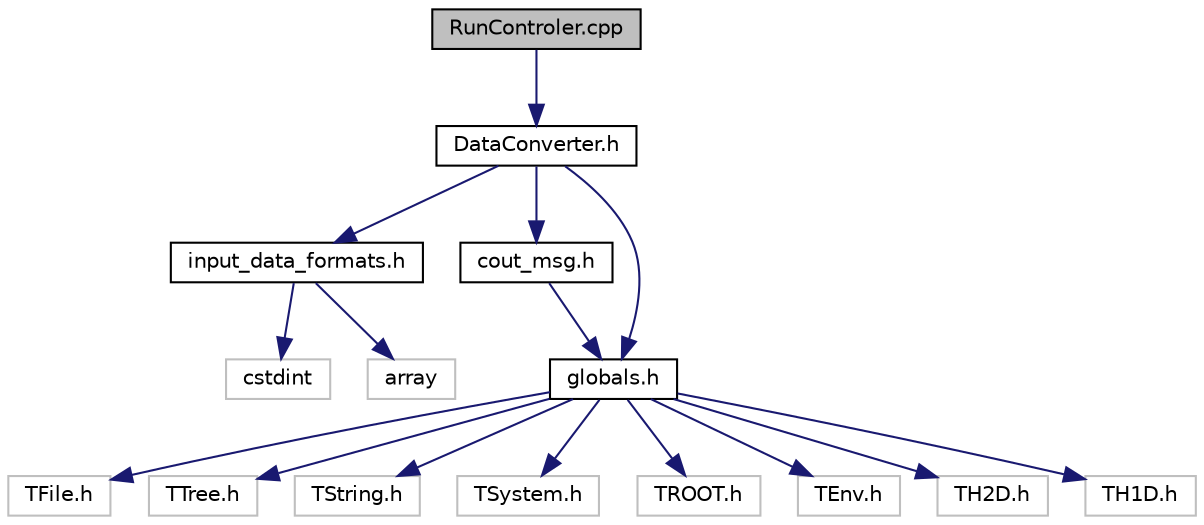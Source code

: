 digraph "RunControler.cpp"
{
 // LATEX_PDF_SIZE
  edge [fontname="Helvetica",fontsize="10",labelfontname="Helvetica",labelfontsize="10"];
  node [fontname="Helvetica",fontsize="10",shape=record];
  Node1 [label="RunControler.cpp",height=0.2,width=0.4,color="black", fillcolor="grey75", style="filled", fontcolor="black",tooltip="main()"];
  Node1 -> Node2 [color="midnightblue",fontsize="10",style="solid"];
  Node2 [label="DataConverter.h",height=0.2,width=0.4,color="black", fillcolor="white", style="filled",URL="$DataConverter_8h.html",tooltip="Header file for DataConverter class."];
  Node2 -> Node3 [color="midnightblue",fontsize="10",style="solid"];
  Node3 [label="input_data_formats.h",height=0.2,width=0.4,color="black", fillcolor="white", style="filled",URL="$input__data__formats_8h.html",tooltip="input_data_formats.h – defines input data structure"];
  Node3 -> Node4 [color="midnightblue",fontsize="10",style="solid"];
  Node4 [label="cstdint",height=0.2,width=0.4,color="grey75", fillcolor="white", style="filled",tooltip=" "];
  Node3 -> Node5 [color="midnightblue",fontsize="10",style="solid"];
  Node5 [label="array",height=0.2,width=0.4,color="grey75", fillcolor="white", style="filled",tooltip=" "];
  Node2 -> Node6 [color="midnightblue",fontsize="10",style="solid"];
  Node6 [label="cout_msg.h",height=0.2,width=0.4,color="black", fillcolor="white", style="filled",URL="$cout__msg_8h.html",tooltip="Defines and colorizes the output stream."];
  Node6 -> Node7 [color="midnightblue",fontsize="10",style="solid"];
  Node7 [label="globals.h",height=0.2,width=0.4,color="black", fillcolor="white", style="filled",URL="$globals_8h.html",tooltip="globals.h – includes libraries, defines verbosity level of output stream."];
  Node7 -> Node8 [color="midnightblue",fontsize="10",style="solid"];
  Node8 [label="TFile.h",height=0.2,width=0.4,color="grey75", fillcolor="white", style="filled",tooltip=" "];
  Node7 -> Node9 [color="midnightblue",fontsize="10",style="solid"];
  Node9 [label="TTree.h",height=0.2,width=0.4,color="grey75", fillcolor="white", style="filled",tooltip=" "];
  Node7 -> Node10 [color="midnightblue",fontsize="10",style="solid"];
  Node10 [label="TString.h",height=0.2,width=0.4,color="grey75", fillcolor="white", style="filled",tooltip=" "];
  Node7 -> Node11 [color="midnightblue",fontsize="10",style="solid"];
  Node11 [label="TSystem.h",height=0.2,width=0.4,color="grey75", fillcolor="white", style="filled",tooltip=" "];
  Node7 -> Node12 [color="midnightblue",fontsize="10",style="solid"];
  Node12 [label="TROOT.h",height=0.2,width=0.4,color="grey75", fillcolor="white", style="filled",tooltip=" "];
  Node7 -> Node13 [color="midnightblue",fontsize="10",style="solid"];
  Node13 [label="TEnv.h",height=0.2,width=0.4,color="grey75", fillcolor="white", style="filled",tooltip=" "];
  Node7 -> Node14 [color="midnightblue",fontsize="10",style="solid"];
  Node14 [label="TH2D.h",height=0.2,width=0.4,color="grey75", fillcolor="white", style="filled",tooltip=" "];
  Node7 -> Node15 [color="midnightblue",fontsize="10",style="solid"];
  Node15 [label="TH1D.h",height=0.2,width=0.4,color="grey75", fillcolor="white", style="filled",tooltip=" "];
  Node2 -> Node7 [color="midnightblue",fontsize="10",style="solid"];
}
